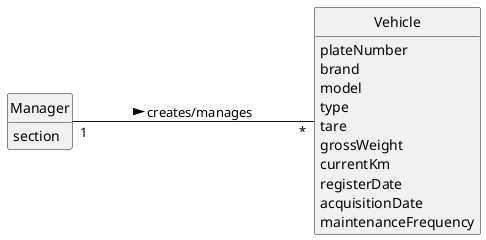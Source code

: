 @startuml
skinparam monochrome true
skinparam packageStyle rectangle
skinparam shadowing false

left to right direction

skinparam classAttributeIconSize 0

hide circle
hide methods

class Manager {
    section
}

class Vehicle {
    plateNumber
    brand
    model
    type
    tare
    grossWeight
    currentKm
    registerDate
    acquisitionDate
    maintenanceFrequency
}

Manager "1" --- "*" Vehicle: creates/manages >


@enduml